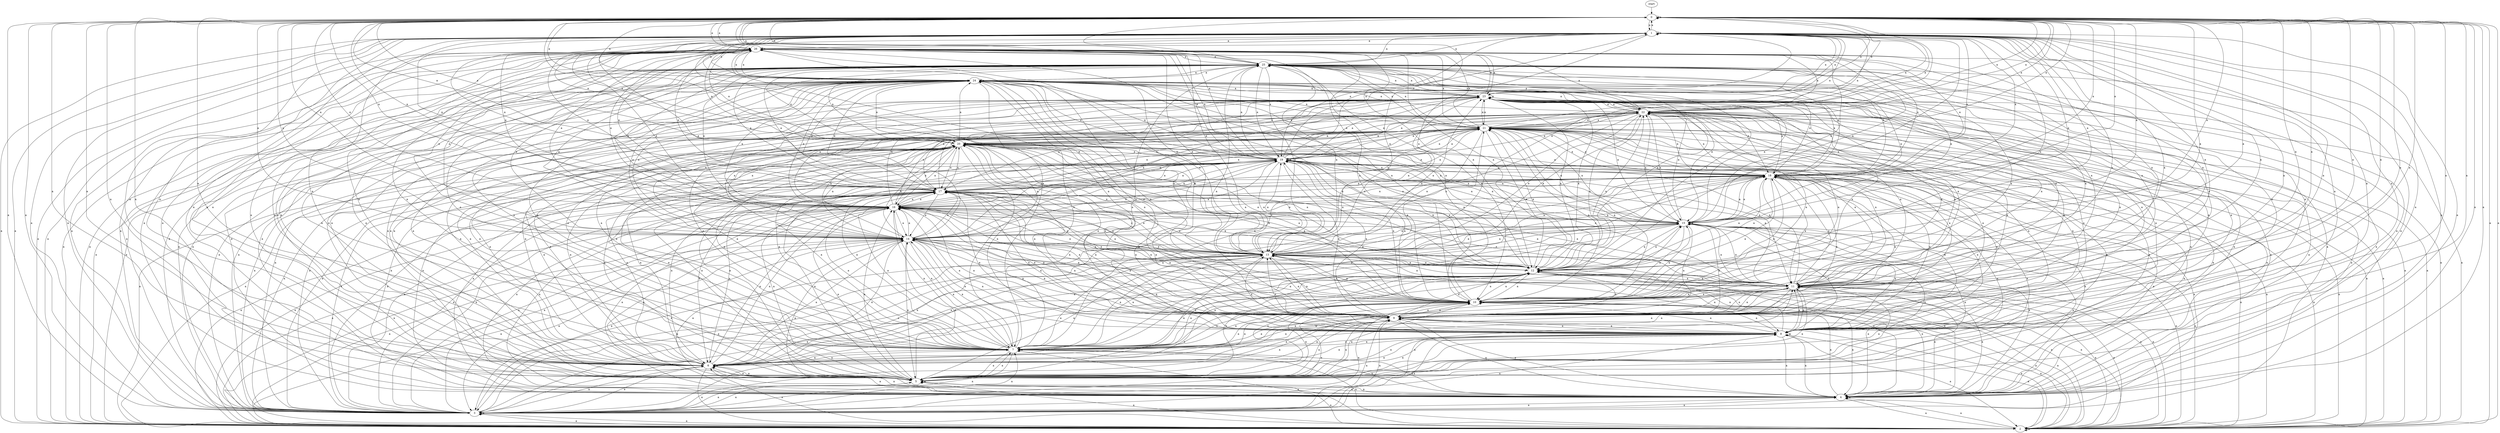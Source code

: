 digraph Input {
  start -> 0 ;
  0 -> 0 [label = "a"];
  0 -> 1 [label = "a"];
  0 -> 2 [label = "a"];
  0 -> 3 [label = "a"];
  0 -> 4 [label = "a"];
  0 -> 5 [label = "a"];
  0 -> 6 [label = "a"];
  0 -> 7 [label = "a"];
  0 -> 8 [label = "a"];
  0 -> 9 [label = "a"];
  0 -> 10 [label = "a"];
  0 -> 11 [label = "a"];
  0 -> 12 [label = "a"];
  0 -> 13 [label = "a"];
  0 -> 14 [label = "a"];
  0 -> 15 [label = "a"];
  0 -> 16 [label = "a"];
  0 -> 17 [label = "a"];
  0 -> 18 [label = "a"];
  0 -> 19 [label = "a"];
  0 -> 20 [label = "a"];
  0 -> 21 [label = "a"];
  0 -> 22 [label = "a"];
  0 -> 23 [label = "a"];
  0 -> 24 [label = "a"];
  0 -> 25 [label = "a"];
  0 -> 26 [label = "a"];
  1 -> 0 [label = "a"];
  1 -> 1 [label = "a"];
  1 -> 2 [label = "a"];
  1 -> 3 [label = "a"];
  1 -> 4 [label = "a"];
  1 -> 5 [label = "a"];
  1 -> 6 [label = "a"];
  1 -> 7 [label = "a"];
  1 -> 8 [label = "a"];
  1 -> 9 [label = "a"];
  1 -> 10 [label = "a"];
  1 -> 11 [label = "a"];
  1 -> 12 [label = "a"];
  1 -> 13 [label = "a"];
  1 -> 14 [label = "a"];
  1 -> 15 [label = "a"];
  1 -> 16 [label = "a"];
  1 -> 17 [label = "a"];
  1 -> 18 [label = "a"];
  1 -> 19 [label = "a"];
  1 -> 20 [label = "a"];
  1 -> 21 [label = "a"];
  1 -> 22 [label = "a"];
  1 -> 23 [label = "a"];
  1 -> 24 [label = "a"];
  1 -> 25 [label = "a"];
  1 -> 26 [label = "a"];
  2 -> 0 [label = "a"];
  2 -> 1 [label = "a"];
  2 -> 2 [label = "a"];
  2 -> 3 [label = "a"];
  2 -> 4 [label = "a"];
  2 -> 5 [label = "a"];
  2 -> 6 [label = "a"];
  2 -> 7 [label = "a"];
  2 -> 8 [label = "a"];
  2 -> 9 [label = "a"];
  2 -> 10 [label = "a"];
  2 -> 11 [label = "a"];
  2 -> 12 [label = "a"];
  2 -> 13 [label = "a"];
  2 -> 14 [label = "a"];
  2 -> 15 [label = "a"];
  2 -> 16 [label = "a"];
  2 -> 17 [label = "a"];
  2 -> 18 [label = "a"];
  2 -> 19 [label = "a"];
  2 -> 20 [label = "a"];
  2 -> 21 [label = "a"];
  2 -> 22 [label = "a"];
  2 -> 23 [label = "a"];
  2 -> 24 [label = "a"];
  2 -> 25 [label = "a"];
  2 -> 26 [label = "a"];
  3 -> 0 [label = "a"];
  3 -> 1 [label = "a"];
  3 -> 2 [label = "a"];
  3 -> 3 [label = "a"];
  3 -> 4 [label = "a"];
  3 -> 5 [label = "a"];
  3 -> 6 [label = "a"];
  3 -> 7 [label = "a"];
  3 -> 8 [label = "a"];
  3 -> 9 [label = "a"];
  3 -> 10 [label = "a"];
  3 -> 11 [label = "a"];
  3 -> 12 [label = "a"];
  3 -> 13 [label = "a"];
  3 -> 14 [label = "a"];
  3 -> 15 [label = "a"];
  3 -> 16 [label = "a"];
  3 -> 17 [label = "a"];
  3 -> 18 [label = "a"];
  3 -> 19 [label = "a"];
  3 -> 20 [label = "a"];
  3 -> 21 [label = "a"];
  3 -> 22 [label = "a"];
  3 -> 23 [label = "a"];
  3 -> 24 [label = "a"];
  3 -> 25 [label = "a"];
  3 -> 26 [label = "a"];
  4 -> 0 [label = "a"];
  4 -> 1 [label = "a"];
  4 -> 2 [label = "a"];
  4 -> 3 [label = "a"];
  4 -> 4 [label = "a"];
  4 -> 5 [label = "a"];
  4 -> 6 [label = "a"];
  4 -> 7 [label = "a"];
  4 -> 8 [label = "a"];
  4 -> 9 [label = "a"];
  4 -> 10 [label = "a"];
  4 -> 11 [label = "a"];
  4 -> 12 [label = "a"];
  4 -> 13 [label = "a"];
  4 -> 14 [label = "a"];
  4 -> 15 [label = "a"];
  4 -> 16 [label = "a"];
  4 -> 17 [label = "a"];
  4 -> 18 [label = "a"];
  4 -> 19 [label = "a"];
  4 -> 20 [label = "a"];
  4 -> 21 [label = "a"];
  4 -> 22 [label = "a"];
  4 -> 23 [label = "a"];
  4 -> 24 [label = "a"];
  4 -> 25 [label = "a"];
  4 -> 26 [label = "a"];
  5 -> 0 [label = "a"];
  5 -> 1 [label = "a"];
  5 -> 2 [label = "a"];
  5 -> 3 [label = "a"];
  5 -> 4 [label = "a"];
  5 -> 5 [label = "a"];
  5 -> 6 [label = "a"];
  5 -> 7 [label = "a"];
  5 -> 8 [label = "a"];
  5 -> 9 [label = "a"];
  5 -> 10 [label = "a"];
  5 -> 11 [label = "a"];
  5 -> 12 [label = "a"];
  5 -> 13 [label = "a"];
  5 -> 14 [label = "a"];
  5 -> 15 [label = "a"];
  5 -> 16 [label = "a"];
  5 -> 17 [label = "a"];
  5 -> 18 [label = "a"];
  5 -> 19 [label = "a"];
  5 -> 20 [label = "a"];
  5 -> 21 [label = "a"];
  5 -> 22 [label = "a"];
  5 -> 23 [label = "a"];
  5 -> 24 [label = "a"];
  5 -> 25 [label = "a"];
  5 -> 26 [label = "a"];
  6 -> 0 [label = "a"];
  6 -> 1 [label = "a"];
  6 -> 2 [label = "a"];
  6 -> 3 [label = "a"];
  6 -> 4 [label = "a"];
  6 -> 5 [label = "a"];
  6 -> 6 [label = "a"];
  6 -> 7 [label = "a"];
  6 -> 8 [label = "a"];
  6 -> 9 [label = "a"];
  6 -> 10 [label = "a"];
  6 -> 11 [label = "a"];
  6 -> 12 [label = "a"];
  6 -> 13 [label = "a"];
  6 -> 14 [label = "a"];
  6 -> 15 [label = "a"];
  6 -> 16 [label = "a"];
  6 -> 17 [label = "a"];
  6 -> 18 [label = "a"];
  6 -> 19 [label = "a"];
  6 -> 20 [label = "a"];
  6 -> 21 [label = "a"];
  6 -> 22 [label = "a"];
  6 -> 23 [label = "a"];
  6 -> 24 [label = "a"];
  6 -> 25 [label = "a"];
  6 -> 26 [label = "a"];
  7 -> 0 [label = "a"];
  7 -> 1 [label = "a"];
  7 -> 2 [label = "a"];
  7 -> 3 [label = "a"];
  7 -> 4 [label = "a"];
  7 -> 5 [label = "a"];
  7 -> 6 [label = "a"];
  7 -> 7 [label = "a"];
  7 -> 8 [label = "a"];
  7 -> 9 [label = "a"];
  7 -> 10 [label = "a"];
  7 -> 11 [label = "a"];
  7 -> 12 [label = "a"];
  7 -> 13 [label = "a"];
  7 -> 14 [label = "a"];
  7 -> 15 [label = "a"];
  7 -> 16 [label = "a"];
  7 -> 17 [label = "a"];
  7 -> 18 [label = "a"];
  7 -> 19 [label = "a"];
  7 -> 20 [label = "a"];
  7 -> 21 [label = "a"];
  7 -> 22 [label = "a"];
  7 -> 23 [label = "a"];
  7 -> 24 [label = "a"];
  7 -> 25 [label = "a"];
  7 -> 26 [label = "a"];
  8 -> 0 [label = "a"];
  8 -> 1 [label = "a"];
  8 -> 2 [label = "a"];
  8 -> 3 [label = "a"];
  8 -> 4 [label = "a"];
  8 -> 5 [label = "a"];
  8 -> 6 [label = "a"];
  8 -> 7 [label = "a"];
  8 -> 8 [label = "a"];
  8 -> 9 [label = "a"];
  8 -> 10 [label = "a"];
  8 -> 11 [label = "a"];
  8 -> 12 [label = "a"];
  8 -> 13 [label = "a"];
  8 -> 14 [label = "a"];
  8 -> 15 [label = "a"];
  8 -> 16 [label = "a"];
  8 -> 17 [label = "a"];
  8 -> 18 [label = "a"];
  8 -> 19 [label = "a"];
  8 -> 20 [label = "a"];
  8 -> 21 [label = "a"];
  8 -> 22 [label = "a"];
  8 -> 23 [label = "a"];
  8 -> 24 [label = "a"];
  8 -> 25 [label = "a"];
  8 -> 26 [label = "a"];
  9 -> 0 [label = "a"];
  9 -> 1 [label = "a"];
  9 -> 2 [label = "a"];
  9 -> 3 [label = "a"];
  9 -> 4 [label = "a"];
  9 -> 5 [label = "a"];
  9 -> 6 [label = "a"];
  9 -> 7 [label = "a"];
  9 -> 8 [label = "a"];
  9 -> 9 [label = "a"];
  9 -> 10 [label = "a"];
  9 -> 11 [label = "a"];
  9 -> 12 [label = "a"];
  9 -> 13 [label = "a"];
  9 -> 14 [label = "a"];
  9 -> 15 [label = "a"];
  9 -> 16 [label = "a"];
  9 -> 17 [label = "a"];
  9 -> 18 [label = "a"];
  9 -> 19 [label = "a"];
  9 -> 20 [label = "a"];
  9 -> 21 [label = "a"];
  9 -> 22 [label = "a"];
  9 -> 23 [label = "a"];
  9 -> 24 [label = "a"];
  9 -> 25 [label = "a"];
  9 -> 26 [label = "a"];
  10 -> 0 [label = "a"];
  10 -> 1 [label = "a"];
  10 -> 2 [label = "a"];
  10 -> 3 [label = "a"];
  10 -> 4 [label = "a"];
  10 -> 5 [label = "a"];
  10 -> 6 [label = "a"];
  10 -> 7 [label = "a"];
  10 -> 8 [label = "a"];
  10 -> 9 [label = "a"];
  10 -> 10 [label = "a"];
  10 -> 11 [label = "a"];
  10 -> 12 [label = "a"];
  10 -> 13 [label = "a"];
  10 -> 14 [label = "a"];
  10 -> 15 [label = "a"];
  10 -> 16 [label = "a"];
  10 -> 17 [label = "a"];
  10 -> 18 [label = "a"];
  10 -> 19 [label = "a"];
  10 -> 20 [label = "a"];
  10 -> 21 [label = "a"];
  10 -> 22 [label = "a"];
  10 -> 23 [label = "a"];
  10 -> 24 [label = "a"];
  10 -> 25 [label = "a"];
  10 -> 26 [label = "a"];
  11 -> 0 [label = "a"];
  11 -> 1 [label = "a"];
  11 -> 2 [label = "a"];
  11 -> 3 [label = "a"];
  11 -> 4 [label = "a"];
  11 -> 5 [label = "a"];
  11 -> 6 [label = "a"];
  11 -> 7 [label = "a"];
  11 -> 8 [label = "a"];
  11 -> 9 [label = "a"];
  11 -> 10 [label = "a"];
  11 -> 11 [label = "a"];
  11 -> 12 [label = "a"];
  11 -> 13 [label = "a"];
  11 -> 14 [label = "a"];
  11 -> 15 [label = "a"];
  11 -> 16 [label = "a"];
  11 -> 17 [label = "a"];
  11 -> 18 [label = "a"];
  11 -> 19 [label = "a"];
  11 -> 20 [label = "a"];
  11 -> 21 [label = "a"];
  11 -> 22 [label = "a"];
  11 -> 23 [label = "a"];
  11 -> 24 [label = "a"];
  11 -> 25 [label = "a"];
  11 -> 26 [label = "a"];
  12 -> 0 [label = "a"];
  12 -> 1 [label = "a"];
  12 -> 2 [label = "a"];
  12 -> 3 [label = "a"];
  12 -> 4 [label = "a"];
  12 -> 5 [label = "a"];
  12 -> 6 [label = "a"];
  12 -> 7 [label = "a"];
  12 -> 8 [label = "a"];
  12 -> 9 [label = "a"];
  12 -> 10 [label = "a"];
  12 -> 11 [label = "a"];
  12 -> 12 [label = "a"];
  12 -> 13 [label = "a"];
  12 -> 14 [label = "a"];
  12 -> 15 [label = "a"];
  12 -> 16 [label = "a"];
  12 -> 17 [label = "a"];
  12 -> 18 [label = "a"];
  12 -> 19 [label = "a"];
  12 -> 20 [label = "a"];
  12 -> 21 [label = "a"];
  12 -> 22 [label = "a"];
  12 -> 23 [label = "a"];
  12 -> 24 [label = "a"];
  12 -> 25 [label = "a"];
  12 -> 26 [label = "a"];
  13 -> 0 [label = "a"];
  13 -> 1 [label = "a"];
  13 -> 2 [label = "a"];
  13 -> 3 [label = "a"];
  13 -> 4 [label = "a"];
  13 -> 5 [label = "a"];
  13 -> 6 [label = "a"];
  13 -> 7 [label = "a"];
  13 -> 8 [label = "a"];
  13 -> 9 [label = "a"];
  13 -> 10 [label = "a"];
  13 -> 11 [label = "a"];
  13 -> 12 [label = "a"];
  13 -> 13 [label = "a"];
  13 -> 14 [label = "a"];
  13 -> 15 [label = "a"];
  13 -> 16 [label = "a"];
  13 -> 17 [label = "a"];
  13 -> 18 [label = "a"];
  13 -> 19 [label = "a"];
  13 -> 20 [label = "a"];
  13 -> 21 [label = "a"];
  13 -> 22 [label = "a"];
  13 -> 23 [label = "a"];
  13 -> 24 [label = "a"];
  13 -> 25 [label = "a"];
  13 -> 26 [label = "a"];
  14 -> 0 [label = "a"];
  14 -> 1 [label = "a"];
  14 -> 2 [label = "a"];
  14 -> 3 [label = "a"];
  14 -> 4 [label = "a"];
  14 -> 5 [label = "a"];
  14 -> 6 [label = "a"];
  14 -> 7 [label = "a"];
  14 -> 8 [label = "a"];
  14 -> 9 [label = "a"];
  14 -> 10 [label = "a"];
  14 -> 11 [label = "a"];
  14 -> 12 [label = "a"];
  14 -> 13 [label = "a"];
  14 -> 14 [label = "a"];
  14 -> 15 [label = "a"];
  14 -> 16 [label = "a"];
  14 -> 17 [label = "a"];
  14 -> 18 [label = "a"];
  14 -> 19 [label = "a"];
  14 -> 20 [label = "a"];
  14 -> 21 [label = "a"];
  14 -> 22 [label = "a"];
  14 -> 23 [label = "a"];
  14 -> 24 [label = "a"];
  14 -> 25 [label = "a"];
  14 -> 26 [label = "a"];
  15 -> 0 [label = "a"];
  15 -> 1 [label = "a"];
  15 -> 2 [label = "a"];
  15 -> 3 [label = "a"];
  15 -> 4 [label = "a"];
  15 -> 5 [label = "a"];
  15 -> 6 [label = "a"];
  15 -> 7 [label = "a"];
  15 -> 8 [label = "a"];
  15 -> 9 [label = "a"];
  15 -> 10 [label = "a"];
  15 -> 11 [label = "a"];
  15 -> 12 [label = "a"];
  15 -> 13 [label = "a"];
  15 -> 14 [label = "a"];
  15 -> 15 [label = "a"];
  15 -> 16 [label = "a"];
  15 -> 17 [label = "a"];
  15 -> 18 [label = "a"];
  15 -> 19 [label = "a"];
  15 -> 20 [label = "a"];
  15 -> 21 [label = "a"];
  15 -> 22 [label = "a"];
  15 -> 23 [label = "a"];
  15 -> 24 [label = "a"];
  15 -> 25 [label = "a"];
  15 -> 26 [label = "a"];
  16 -> 0 [label = "a"];
  16 -> 1 [label = "a"];
  16 -> 2 [label = "a"];
  16 -> 3 [label = "a"];
  16 -> 4 [label = "a"];
  16 -> 5 [label = "a"];
  16 -> 6 [label = "a"];
  16 -> 7 [label = "a"];
  16 -> 8 [label = "a"];
  16 -> 9 [label = "a"];
  16 -> 10 [label = "a"];
  16 -> 11 [label = "a"];
  16 -> 12 [label = "a"];
  16 -> 13 [label = "a"];
  16 -> 14 [label = "a"];
  16 -> 15 [label = "a"];
  16 -> 16 [label = "a"];
  16 -> 17 [label = "a"];
  16 -> 18 [label = "a"];
  16 -> 19 [label = "a"];
  16 -> 20 [label = "a"];
  16 -> 21 [label = "a"];
  16 -> 22 [label = "a"];
  16 -> 23 [label = "a"];
  16 -> 24 [label = "a"];
  16 -> 25 [label = "a"];
  16 -> 26 [label = "a"];
  17 -> 0 [label = "a"];
  17 -> 1 [label = "a"];
  17 -> 2 [label = "a"];
  17 -> 3 [label = "a"];
  17 -> 4 [label = "a"];
  17 -> 5 [label = "a"];
  17 -> 6 [label = "a"];
  17 -> 7 [label = "a"];
  17 -> 8 [label = "a"];
  17 -> 9 [label = "a"];
  17 -> 10 [label = "a"];
  17 -> 11 [label = "a"];
  17 -> 12 [label = "a"];
  17 -> 13 [label = "a"];
  17 -> 14 [label = "a"];
  17 -> 15 [label = "a"];
  17 -> 16 [label = "a"];
  17 -> 17 [label = "a"];
  17 -> 18 [label = "a"];
  17 -> 19 [label = "a"];
  17 -> 20 [label = "a"];
  17 -> 21 [label = "a"];
  17 -> 22 [label = "a"];
  17 -> 23 [label = "a"];
  17 -> 24 [label = "a"];
  17 -> 25 [label = "a"];
  17 -> 26 [label = "a"];
  18 -> 0 [label = "a"];
  18 -> 1 [label = "a"];
  18 -> 2 [label = "a"];
  18 -> 3 [label = "a"];
  18 -> 4 [label = "a"];
  18 -> 5 [label = "a"];
  18 -> 6 [label = "a"];
  18 -> 7 [label = "a"];
  18 -> 8 [label = "a"];
  18 -> 9 [label = "a"];
  18 -> 10 [label = "a"];
  18 -> 11 [label = "a"];
  18 -> 12 [label = "a"];
  18 -> 13 [label = "a"];
  18 -> 14 [label = "a"];
  18 -> 15 [label = "a"];
  18 -> 16 [label = "a"];
  18 -> 17 [label = "a"];
  18 -> 18 [label = "a"];
  18 -> 19 [label = "a"];
  18 -> 20 [label = "a"];
  18 -> 21 [label = "a"];
  18 -> 22 [label = "a"];
  18 -> 23 [label = "a"];
  18 -> 24 [label = "a"];
  18 -> 25 [label = "a"];
  18 -> 26 [label = "a"];
  19 -> 0 [label = "a"];
  19 -> 1 [label = "a"];
  19 -> 2 [label = "a"];
  19 -> 3 [label = "a"];
  19 -> 4 [label = "a"];
  19 -> 5 [label = "a"];
  19 -> 6 [label = "a"];
  19 -> 7 [label = "a"];
  19 -> 8 [label = "a"];
  19 -> 9 [label = "a"];
  19 -> 10 [label = "a"];
  19 -> 11 [label = "a"];
  19 -> 12 [label = "a"];
  19 -> 13 [label = "a"];
  19 -> 14 [label = "a"];
  19 -> 15 [label = "a"];
  19 -> 16 [label = "a"];
  19 -> 17 [label = "a"];
  19 -> 18 [label = "a"];
  19 -> 19 [label = "a"];
  19 -> 20 [label = "a"];
  19 -> 21 [label = "a"];
  19 -> 22 [label = "a"];
  19 -> 23 [label = "a"];
  19 -> 24 [label = "a"];
  19 -> 25 [label = "a"];
  19 -> 26 [label = "a"];
  20 -> 0 [label = "a"];
  20 -> 1 [label = "a"];
  20 -> 2 [label = "a"];
  20 -> 3 [label = "a"];
  20 -> 4 [label = "a"];
  20 -> 5 [label = "a"];
  20 -> 6 [label = "a"];
  20 -> 7 [label = "a"];
  20 -> 8 [label = "a"];
  20 -> 9 [label = "a"];
  20 -> 10 [label = "a"];
  20 -> 11 [label = "a"];
  20 -> 12 [label = "a"];
  20 -> 13 [label = "a"];
  20 -> 14 [label = "a"];
  20 -> 15 [label = "a"];
  20 -> 16 [label = "a"];
  20 -> 17 [label = "a"];
  20 -> 18 [label = "a"];
  20 -> 19 [label = "a"];
  20 -> 20 [label = "a"];
  20 -> 21 [label = "a"];
  20 -> 22 [label = "a"];
  20 -> 23 [label = "a"];
  20 -> 24 [label = "a"];
  20 -> 25 [label = "a"];
  20 -> 26 [label = "a"];
  21 -> 0 [label = "a"];
  21 -> 1 [label = "a"];
  21 -> 2 [label = "a"];
  21 -> 3 [label = "a"];
  21 -> 4 [label = "a"];
  21 -> 5 [label = "a"];
  21 -> 6 [label = "a"];
  21 -> 7 [label = "a"];
  21 -> 8 [label = "a"];
  21 -> 9 [label = "a"];
  21 -> 10 [label = "a"];
  21 -> 11 [label = "a"];
  21 -> 12 [label = "a"];
  21 -> 13 [label = "a"];
  21 -> 14 [label = "a"];
  21 -> 15 [label = "a"];
  21 -> 16 [label = "a"];
  21 -> 17 [label = "a"];
  21 -> 18 [label = "a"];
  21 -> 19 [label = "a"];
  21 -> 20 [label = "a"];
  21 -> 21 [label = "a"];
  21 -> 22 [label = "a"];
  21 -> 23 [label = "a"];
  21 -> 24 [label = "a"];
  21 -> 25 [label = "a"];
  21 -> 26 [label = "a"];
  22 -> 0 [label = "a"];
  22 -> 1 [label = "a"];
  22 -> 2 [label = "a"];
  22 -> 3 [label = "a"];
  22 -> 4 [label = "a"];
  22 -> 5 [label = "a"];
  22 -> 6 [label = "a"];
  22 -> 7 [label = "a"];
  22 -> 8 [label = "a"];
  22 -> 9 [label = "a"];
  22 -> 10 [label = "a"];
  22 -> 11 [label = "a"];
  22 -> 12 [label = "a"];
  22 -> 13 [label = "a"];
  22 -> 14 [label = "a"];
  22 -> 15 [label = "a"];
  22 -> 16 [label = "a"];
  22 -> 17 [label = "a"];
  22 -> 18 [label = "a"];
  22 -> 19 [label = "a"];
  22 -> 20 [label = "a"];
  22 -> 21 [label = "a"];
  22 -> 22 [label = "a"];
  22 -> 23 [label = "a"];
  22 -> 24 [label = "a"];
  22 -> 25 [label = "a"];
  22 -> 26 [label = "a"];
  23 -> 0 [label = "a"];
  23 -> 1 [label = "a"];
  23 -> 2 [label = "a"];
  23 -> 3 [label = "a"];
  23 -> 4 [label = "a"];
  23 -> 5 [label = "a"];
  23 -> 6 [label = "a"];
  23 -> 7 [label = "a"];
  23 -> 8 [label = "a"];
  23 -> 9 [label = "a"];
  23 -> 10 [label = "a"];
  23 -> 11 [label = "a"];
  23 -> 12 [label = "a"];
  23 -> 13 [label = "a"];
  23 -> 14 [label = "a"];
  23 -> 15 [label = "a"];
  23 -> 16 [label = "a"];
  23 -> 17 [label = "a"];
  23 -> 18 [label = "a"];
  23 -> 19 [label = "a"];
  23 -> 20 [label = "a"];
  23 -> 21 [label = "a"];
  23 -> 22 [label = "a"];
  23 -> 23 [label = "a"];
  23 -> 24 [label = "a"];
  23 -> 25 [label = "a"];
  23 -> 26 [label = "a"];
  24 -> 0 [label = "a"];
  24 -> 1 [label = "a"];
  24 -> 2 [label = "a"];
  24 -> 3 [label = "a"];
  24 -> 4 [label = "a"];
  24 -> 5 [label = "a"];
  24 -> 6 [label = "a"];
  24 -> 7 [label = "a"];
  24 -> 8 [label = "a"];
  24 -> 9 [label = "a"];
  24 -> 10 [label = "a"];
  24 -> 11 [label = "a"];
  24 -> 12 [label = "a"];
  24 -> 13 [label = "a"];
  24 -> 14 [label = "a"];
  24 -> 15 [label = "a"];
  24 -> 16 [label = "a"];
  24 -> 17 [label = "a"];
  24 -> 18 [label = "a"];
  24 -> 19 [label = "a"];
  24 -> 20 [label = "a"];
  24 -> 21 [label = "a"];
  24 -> 22 [label = "a"];
  24 -> 23 [label = "a"];
  24 -> 24 [label = "a"];
  24 -> 25 [label = "a"];
  24 -> 26 [label = "a"];
  25 -> 0 [label = "a"];
  25 -> 1 [label = "a"];
  25 -> 2 [label = "a"];
  25 -> 3 [label = "a"];
  25 -> 4 [label = "a"];
  25 -> 5 [label = "a"];
  25 -> 6 [label = "a"];
  25 -> 7 [label = "a"];
  25 -> 8 [label = "a"];
  25 -> 9 [label = "a"];
  25 -> 10 [label = "a"];
  25 -> 11 [label = "a"];
  25 -> 12 [label = "a"];
  25 -> 13 [label = "a"];
  25 -> 14 [label = "a"];
  25 -> 15 [label = "a"];
  25 -> 16 [label = "a"];
  25 -> 17 [label = "a"];
  25 -> 18 [label = "a"];
  25 -> 19 [label = "a"];
  25 -> 20 [label = "a"];
  25 -> 21 [label = "a"];
  25 -> 22 [label = "a"];
  25 -> 23 [label = "a"];
  25 -> 24 [label = "a"];
  25 -> 25 [label = "a"];
  25 -> 26 [label = "a"];
  26 -> 0 [label = "a"];
  26 -> 1 [label = "a"];
  26 -> 2 [label = "a"];
  26 -> 3 [label = "a"];
  26 -> 4 [label = "a"];
  26 -> 5 [label = "a"];
  26 -> 6 [label = "a"];
  26 -> 7 [label = "a"];
  26 -> 8 [label = "a"];
  26 -> 9 [label = "a"];
  26 -> 10 [label = "a"];
  26 -> 11 [label = "a"];
  26 -> 12 [label = "a"];
  26 -> 13 [label = "a"];
  26 -> 14 [label = "a"];
  26 -> 15 [label = "a"];
  26 -> 16 [label = "a"];
  26 -> 17 [label = "a"];
  26 -> 18 [label = "a"];
  26 -> 19 [label = "a"];
  26 -> 20 [label = "a"];
  26 -> 21 [label = "a"];
  26 -> 22 [label = "a"];
  26 -> 23 [label = "a"];
  26 -> 24 [label = "a"];
  26 -> 25 [label = "a"];
  26 -> 26 [label = "a"];
}
